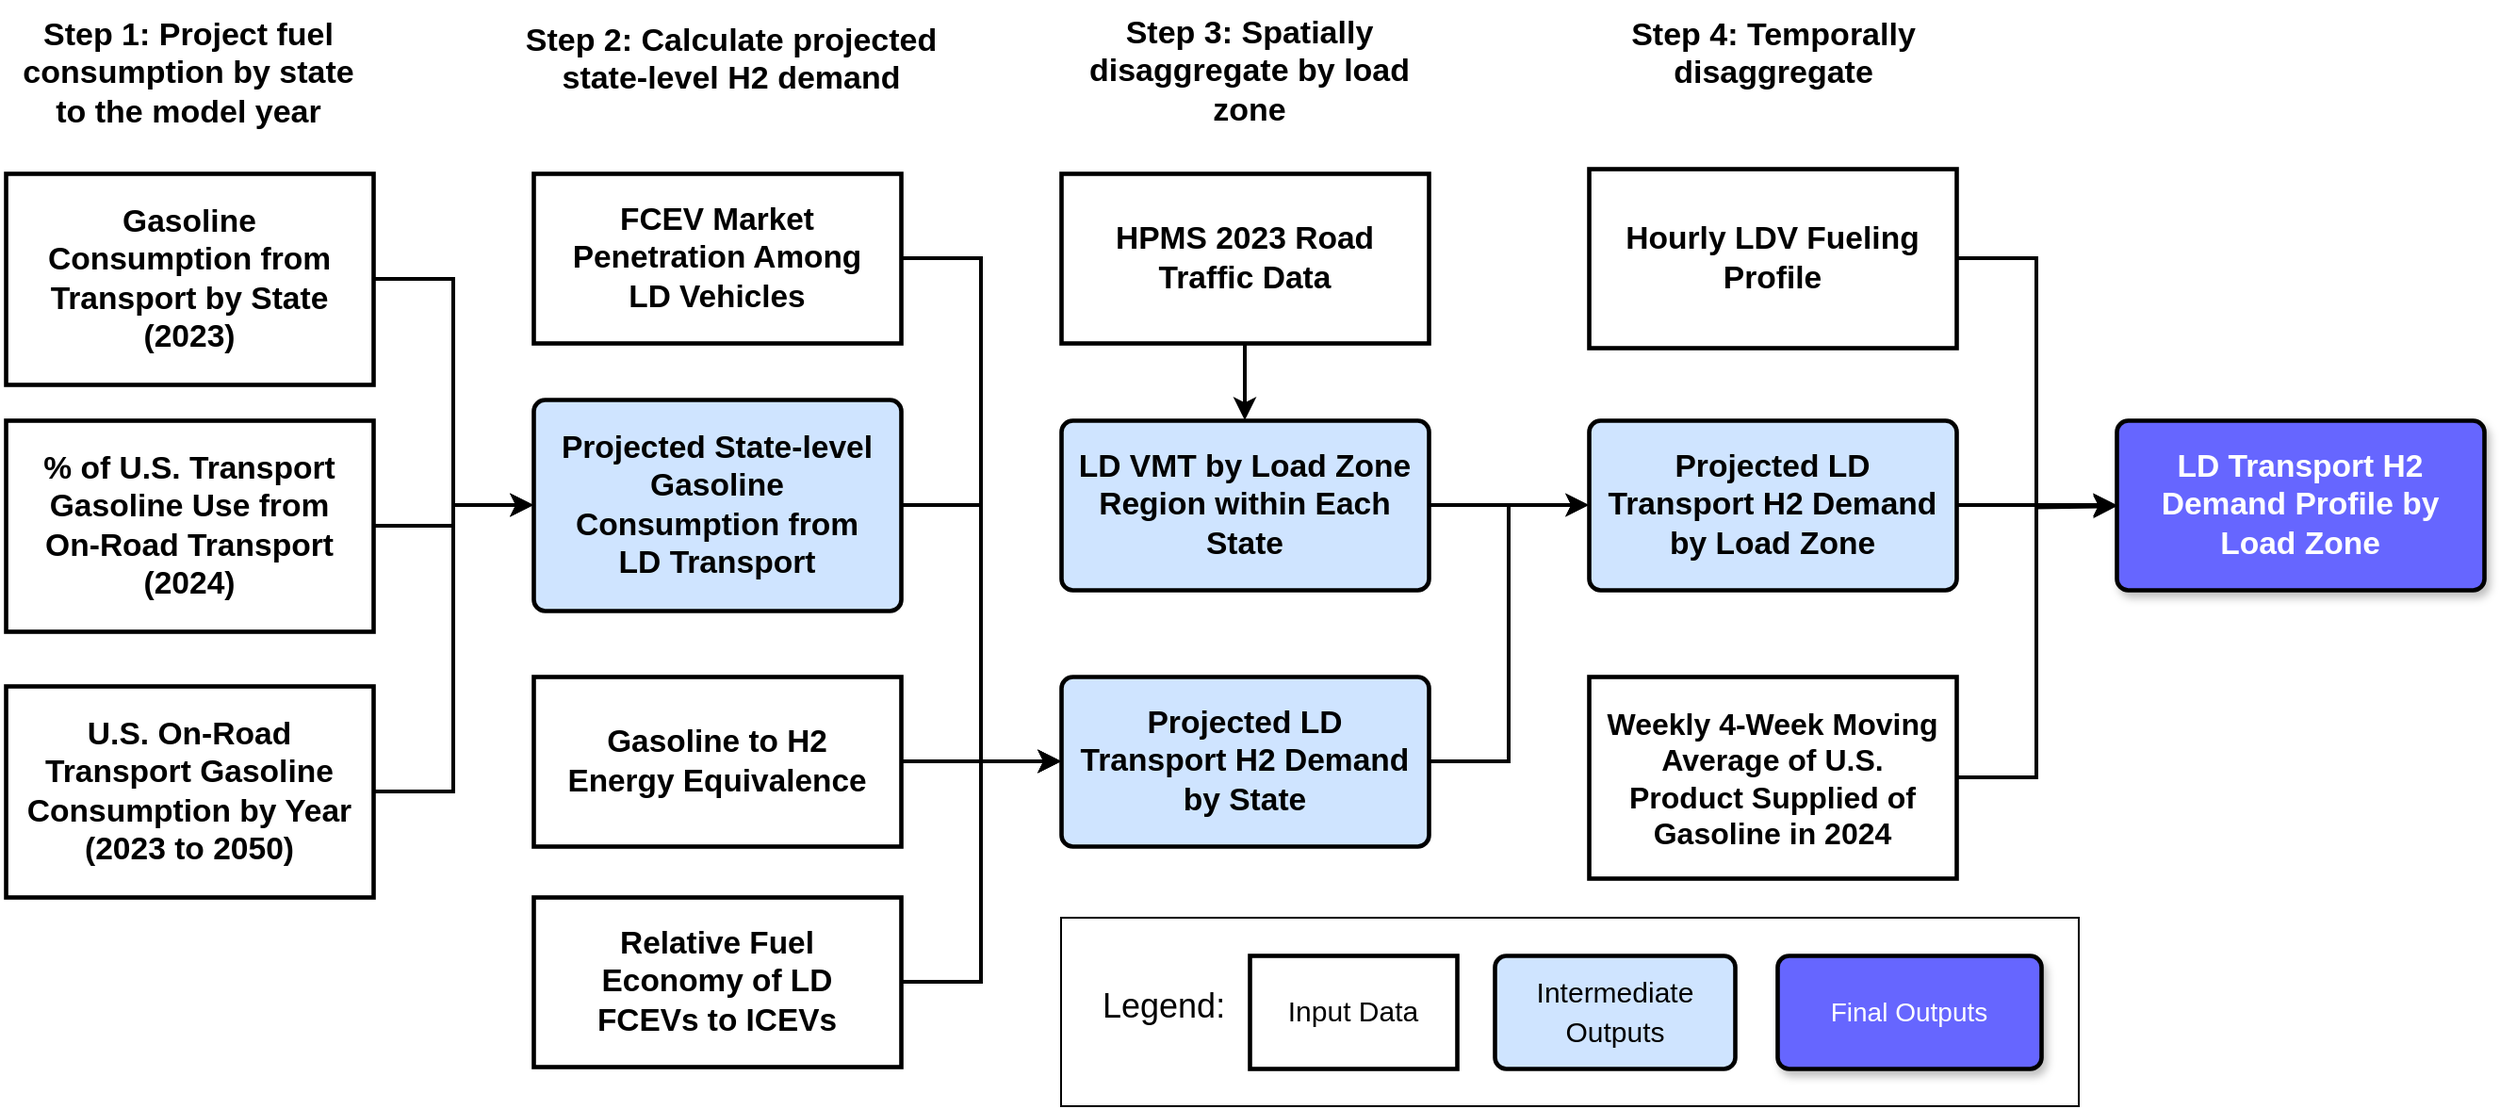 <mxfile version="28.1.2">
  <diagram name="Page-1" id="tvLAB2uGc-5grK_Enac1">
    <mxGraphModel dx="2702" dy="1422" grid="1" gridSize="10" guides="1" tooltips="1" connect="1" arrows="1" fold="1" page="0" pageScale="1" pageWidth="850" pageHeight="1100" math="0" shadow="0">
      <root>
        <mxCell id="0" />
        <mxCell id="1" parent="0" />
        <mxCell id="cWuKMoKahMMsqKZCvLfM-26" style="edgeStyle=orthogonalEdgeStyle;rounded=0;orthogonalLoop=1;jettySize=auto;html=1;exitX=1;exitY=0.5;exitDx=0;exitDy=0;entryX=0;entryY=0.5;entryDx=0;entryDy=0;fontStyle=1;fontSize=16;strokeWidth=2;" parent="1" source="cWuKMoKahMMsqKZCvLfM-1" target="cWuKMoKahMMsqKZCvLfM-13" edge="1">
          <mxGeometry relative="1" as="geometry" />
        </mxCell>
        <mxCell id="cWuKMoKahMMsqKZCvLfM-1" value="Gasoline Consumption from Transport by State (2023)" style="html=1;overflow=block;blockSpacing=1;whiteSpace=wrap;fontSize=16.8;fontStyle=1;align=center;spacing=9;strokeOpacity=100;fillOpacity=0;rounded=0;absoluteArcSize=1;arcSize=12;strokeWidth=2.3;lucidId=Ra_jEc_tzvwS;" parent="1" vertex="1">
          <mxGeometry x="-1000" y="-240" width="195" height="112" as="geometry" />
        </mxCell>
        <mxCell id="cWuKMoKahMMsqKZCvLfM-27" style="edgeStyle=orthogonalEdgeStyle;rounded=0;orthogonalLoop=1;jettySize=auto;html=1;entryX=0;entryY=0.5;entryDx=0;entryDy=0;fontStyle=1;strokeWidth=2;" parent="1" source="cWuKMoKahMMsqKZCvLfM-2" target="cWuKMoKahMMsqKZCvLfM-13" edge="1">
          <mxGeometry relative="1" as="geometry" />
        </mxCell>
        <mxCell id="cWuKMoKahMMsqKZCvLfM-2" value="% of U.S. Transport Gasoline Use from On-Road Transport (2024)" style="html=1;overflow=block;blockSpacing=1;whiteSpace=wrap;fontSize=16.8;fontStyle=1;align=center;spacing=9;strokeOpacity=100;fillOpacity=0;rounded=0;absoluteArcSize=1;arcSize=12;fillColor=#000000;strokeWidth=2.3;lucidId=Bf6ri0L1tkaB;" parent="1" vertex="1">
          <mxGeometry x="-1000" y="-109" width="195" height="112" as="geometry" />
        </mxCell>
        <mxCell id="cWuKMoKahMMsqKZCvLfM-28" style="edgeStyle=orthogonalEdgeStyle;rounded=0;orthogonalLoop=1;jettySize=auto;html=1;exitX=1;exitY=0.5;exitDx=0;exitDy=0;entryX=0;entryY=0.5;entryDx=0;entryDy=0;fontStyle=1;strokeWidth=2;" parent="1" source="cWuKMoKahMMsqKZCvLfM-3" target="cWuKMoKahMMsqKZCvLfM-13" edge="1">
          <mxGeometry relative="1" as="geometry" />
        </mxCell>
        <mxCell id="cWuKMoKahMMsqKZCvLfM-3" value="U.S. On-Road Transport Gasoline Consumption by Year (2023 to 2050)" style="html=1;overflow=block;blockSpacing=1;whiteSpace=wrap;fontSize=16.8;fontStyle=1;align=center;spacing=9;strokeOpacity=100;fillOpacity=0;rounded=0;absoluteArcSize=1;arcSize=12;fillColor=#000000;strokeWidth=2.3;lucidId=fg6rZgMcyNaT;" parent="1" vertex="1">
          <mxGeometry x="-1000" y="32" width="195" height="112" as="geometry" />
        </mxCell>
        <mxCell id="cWuKMoKahMMsqKZCvLfM-34" style="edgeStyle=orthogonalEdgeStyle;rounded=0;orthogonalLoop=1;jettySize=auto;html=1;exitX=1;exitY=0.5;exitDx=0;exitDy=0;entryX=0;entryY=0.5;entryDx=0;entryDy=0;strokeWidth=2;" parent="1" source="cWuKMoKahMMsqKZCvLfM-4" target="cWuKMoKahMMsqKZCvLfM-6" edge="1">
          <mxGeometry relative="1" as="geometry" />
        </mxCell>
        <mxCell id="cWuKMoKahMMsqKZCvLfM-4" value="Relative Fuel Economy of LD FCEVs to ICEVs " style="html=1;overflow=block;blockSpacing=1;whiteSpace=wrap;fontSize=16.7;fontStyle=1;align=center;spacing=9;strokeOpacity=100;fillOpacity=0;rounded=0;absoluteArcSize=1;arcSize=12;fillColor=#000000;strokeWidth=2.3;lucidId=.a_jLDfp3aDH;" parent="1" vertex="1">
          <mxGeometry x="-720" y="144" width="195" height="90" as="geometry" />
        </mxCell>
        <mxCell id="cWuKMoKahMMsqKZCvLfM-38" style="edgeStyle=orthogonalEdgeStyle;rounded=0;orthogonalLoop=1;jettySize=auto;html=1;exitX=1;exitY=0.5;exitDx=0;exitDy=0;entryX=0;entryY=0.5;entryDx=0;entryDy=0;strokeWidth=2;" parent="1" source="cWuKMoKahMMsqKZCvLfM-6" target="cWuKMoKahMMsqKZCvLfM-36" edge="1">
          <mxGeometry relative="1" as="geometry" />
        </mxCell>
        <mxCell id="cWuKMoKahMMsqKZCvLfM-6" value=" Projected LD Transport H2 Demand by State" style="html=1;overflow=block;blockSpacing=1;whiteSpace=wrap;fontSize=16.8;fontStyle=1;align=center;spacing=9;strokeOpacity=100;fillOpacity=100;rounded=1;absoluteArcSize=1;arcSize=12;fillColor=#cfe4ff;strokeWidth=2.3;lucidId=0c_j3FTjjWoH;" parent="1" vertex="1">
          <mxGeometry x="-440" y="27" width="195" height="90" as="geometry" />
        </mxCell>
        <mxCell id="cWuKMoKahMMsqKZCvLfM-37" style="edgeStyle=orthogonalEdgeStyle;rounded=0;orthogonalLoop=1;jettySize=auto;html=1;exitX=1;exitY=0.5;exitDx=0;exitDy=0;entryX=0;entryY=0.5;entryDx=0;entryDy=0;strokeWidth=2;" parent="1" source="cWuKMoKahMMsqKZCvLfM-8" target="cWuKMoKahMMsqKZCvLfM-36" edge="1">
          <mxGeometry relative="1" as="geometry" />
        </mxCell>
        <mxCell id="cWuKMoKahMMsqKZCvLfM-8" value="LD VMT by Load Zone Region within Each State" style="html=1;overflow=block;blockSpacing=1;whiteSpace=wrap;fontSize=16.8;fontStyle=1;align=center;spacing=9;strokeOpacity=100;fillOpacity=100;rounded=1;absoluteArcSize=1;arcSize=12;fillColor=#cfe4ff;strokeWidth=2.3;lucidId=Qf_jCI67Q3wd;" parent="1" vertex="1">
          <mxGeometry x="-440" y="-109" width="195" height="90" as="geometry" />
        </mxCell>
        <mxCell id="cWuKMoKahMMsqKZCvLfM-40" style="edgeStyle=orthogonalEdgeStyle;rounded=0;orthogonalLoop=1;jettySize=auto;html=1;exitX=1;exitY=0.5;exitDx=0;exitDy=0;entryX=0;entryY=0.5;entryDx=0;entryDy=0;strokeWidth=2;" parent="1" source="cWuKMoKahMMsqKZCvLfM-10" target="cWuKMoKahMMsqKZCvLfM-39" edge="1">
          <mxGeometry relative="1" as="geometry" />
        </mxCell>
        <mxCell id="cWuKMoKahMMsqKZCvLfM-10" value="Hourly LDV Fueling Profile" style="html=1;overflow=block;blockSpacing=1;whiteSpace=wrap;fontSize=16.8;fontStyle=1;align=center;spacing=9;strokeOpacity=100;fillOpacity=100;rounded=0;absoluteArcSize=1;arcSize=12;strokeWidth=2.3;lucidId=vB_j5El_Hg4W;" parent="1" vertex="1">
          <mxGeometry x="-160" y="-242.5" width="195" height="95" as="geometry" />
        </mxCell>
        <mxCell id="cWuKMoKahMMsqKZCvLfM-30" style="edgeStyle=orthogonalEdgeStyle;rounded=0;orthogonalLoop=1;jettySize=auto;html=1;exitX=1;exitY=0.5;exitDx=0;exitDy=0;entryX=0;entryY=0.5;entryDx=0;entryDy=0;strokeWidth=2;" parent="1" source="cWuKMoKahMMsqKZCvLfM-11" target="cWuKMoKahMMsqKZCvLfM-6" edge="1">
          <mxGeometry relative="1" as="geometry" />
        </mxCell>
        <mxCell id="cWuKMoKahMMsqKZCvLfM-11" value="FCEV Market Penetration Among  LD Vehicles " style="html=1;overflow=block;blockSpacing=1;whiteSpace=wrap;fontSize=16.7;fontStyle=1;align=center;spacing=9;strokeOpacity=100;fillOpacity=0;rounded=0;absoluteArcSize=1;arcSize=12;fillColor=#000000;strokeWidth=2.3;lucidId=k7AmEFViBjR.;" parent="1" vertex="1">
          <mxGeometry x="-720" y="-240" width="195" height="90" as="geometry" />
        </mxCell>
        <mxCell id="cWuKMoKahMMsqKZCvLfM-33" style="edgeStyle=orthogonalEdgeStyle;rounded=0;orthogonalLoop=1;jettySize=auto;html=1;exitX=1;exitY=0.5;exitDx=0;exitDy=0;entryX=0;entryY=0.5;entryDx=0;entryDy=0;strokeWidth=2;" parent="1" source="cWuKMoKahMMsqKZCvLfM-12" target="cWuKMoKahMMsqKZCvLfM-6" edge="1">
          <mxGeometry relative="1" as="geometry" />
        </mxCell>
        <mxCell id="cWuKMoKahMMsqKZCvLfM-12" value="Gasoline to H2 Energy Equivalence" style="html=1;overflow=block;blockSpacing=1;whiteSpace=wrap;fontSize=16.7;fontStyle=1;align=center;spacing=9;strokeOpacity=100;fillOpacity=0;rounded=0;absoluteArcSize=1;arcSize=12;fillColor=#000000;strokeWidth=2.3;lucidId=4p.pPyBsTCvJ;" parent="1" vertex="1">
          <mxGeometry x="-720" y="27" width="195" height="90" as="geometry" />
        </mxCell>
        <mxCell id="cWuKMoKahMMsqKZCvLfM-32" style="edgeStyle=orthogonalEdgeStyle;rounded=0;orthogonalLoop=1;jettySize=auto;html=1;exitX=1;exitY=0.5;exitDx=0;exitDy=0;entryX=0;entryY=0.5;entryDx=0;entryDy=0;strokeWidth=2;" parent="1" source="cWuKMoKahMMsqKZCvLfM-13" target="cWuKMoKahMMsqKZCvLfM-6" edge="1">
          <mxGeometry relative="1" as="geometry" />
        </mxCell>
        <mxCell id="cWuKMoKahMMsqKZCvLfM-13" value="Projected State-level Gasoline Consumption from LD Transport" style="html=1;overflow=block;blockSpacing=1;whiteSpace=wrap;fontSize=16.8;fontStyle=1;align=center;spacing=9;strokeOpacity=100;fillOpacity=100;rounded=1;absoluteArcSize=1;arcSize=12;fillColor=#cfe4ff;strokeWidth=2.3;lucidId=~h6rGYWSRmal;" parent="1" vertex="1">
          <mxGeometry x="-720" y="-120" width="195" height="112" as="geometry" />
        </mxCell>
        <mxCell id="cWuKMoKahMMsqKZCvLfM-42" style="edgeStyle=orthogonalEdgeStyle;rounded=0;orthogonalLoop=1;jettySize=auto;html=1;exitX=1;exitY=0.5;exitDx=0;exitDy=0;entryX=0;entryY=0.5;entryDx=0;entryDy=0;strokeWidth=2;" parent="1" source="cWuKMoKahMMsqKZCvLfM-18" target="cWuKMoKahMMsqKZCvLfM-39" edge="1">
          <mxGeometry relative="1" as="geometry" />
        </mxCell>
        <mxCell id="cWuKMoKahMMsqKZCvLfM-18" value="Weekly 4-Week Moving Average of U.S. Product Supplied of Gasoline in 2024" style="html=1;overflow=block;blockSpacing=1;whiteSpace=wrap;fontSize=16;fontStyle=1;align=center;spacing=9;strokeOpacity=100;fillOpacity=100;rounded=0;absoluteArcSize=1;arcSize=12;fillColor=none;strokeWidth=2.3;lucidId=L5OtnDn3VvMG;" parent="1" vertex="1">
          <mxGeometry x="-160" y="27" width="195" height="107" as="geometry" />
        </mxCell>
        <mxCell id="cWuKMoKahMMsqKZCvLfM-25" style="edgeStyle=orthogonalEdgeStyle;rounded=0;orthogonalLoop=1;jettySize=auto;html=1;exitX=0.5;exitY=1;exitDx=0;exitDy=0;entryX=0.5;entryY=0;entryDx=0;entryDy=0;strokeWidth=2;" parent="1" source="cWuKMoKahMMsqKZCvLfM-19" target="cWuKMoKahMMsqKZCvLfM-8" edge="1">
          <mxGeometry relative="1" as="geometry" />
        </mxCell>
        <mxCell id="cWuKMoKahMMsqKZCvLfM-19" value="HPMS 2023 Road Traffic Data" style="html=1;overflow=block;blockSpacing=1;whiteSpace=wrap;fontSize=16.8;fontStyle=1;align=center;spacing=9;strokeOpacity=100;fillOpacity=0;rounded=0;absoluteArcSize=1;arcSize=12;fillColor=#000000;strokeWidth=2.3;lucidId=MCaMwGwd_Zn1;" parent="1" vertex="1">
          <mxGeometry x="-440" y="-240" width="195" height="90" as="geometry" />
        </mxCell>
        <mxCell id="cWuKMoKahMMsqKZCvLfM-22" value="&lt;span style=&quot;color: rgb(0, 0, 0); font-family: Helvetica; font-size: 17px; font-style: normal; font-variant-ligatures: normal; font-variant-caps: normal; font-weight: 700; letter-spacing: normal; orphans: 2; text-indent: 0px; text-transform: none; widows: 2; word-spacing: 0px; -webkit-text-stroke-width: 0px; white-space: normal; text-decoration-thickness: initial; text-decoration-style: initial; text-decoration-color: initial; float: none; display: inline !important;&quot;&gt;Step 1: Project fuel consumption by state to the model year&lt;/span&gt;" style="text;whiteSpace=wrap;html=1;align=center;" parent="1" vertex="1">
          <mxGeometry x="-1002.5" y="-330" width="197.5" height="70" as="geometry" />
        </mxCell>
        <mxCell id="cWuKMoKahMMsqKZCvLfM-23" value="&lt;span style=&quot;color: rgb(0, 0, 0); font-family: Helvetica; font-size: 17px; font-style: normal; font-variant-ligatures: normal; font-variant-caps: normal; font-weight: 700; letter-spacing: normal; orphans: 2; text-indent: 0px; text-transform: none; widows: 2; word-spacing: 0px; -webkit-text-stroke-width: 0px; white-space: normal; text-decoration-thickness: initial; text-decoration-style: initial; text-decoration-color: initial; float: none; display: inline !important;&quot;&gt;Step 2: Calculate projected state-level H2 demand&lt;/span&gt;" style="text;whiteSpace=wrap;html=1;align=center;labelBackgroundColor=none;" parent="1" vertex="1">
          <mxGeometry x="-730" y="-327.5" width="230" height="51" as="geometry" />
        </mxCell>
        <mxCell id="cWuKMoKahMMsqKZCvLfM-24" value="&lt;span style=&quot;font-family: Helvetica; font-size: 17px; font-style: normal; font-variant-ligatures: normal; font-variant-caps: normal; font-weight: 700; letter-spacing: normal; orphans: 2; text-indent: 0px; text-transform: none; widows: 2; word-spacing: 0px; -webkit-text-stroke-width: 0px; white-space: normal; text-decoration-thickness: initial; text-decoration-style: initial; text-decoration-color: initial; float: none; display: inline !important;&quot;&gt;Step 3: Spatially disaggregate by load zone&lt;/span&gt;" style="text;whiteSpace=wrap;html=1;fontColor=default;labelBackgroundColor=none;align=center;" parent="1" vertex="1">
          <mxGeometry x="-440" y="-331.5" width="200" height="52.5" as="geometry" />
        </mxCell>
        <mxCell id="cWuKMoKahMMsqKZCvLfM-35" value="&lt;span style=&quot;font-family: Helvetica; font-size: 17px; font-style: normal; font-variant-ligatures: normal; font-variant-caps: normal; font-weight: 700; letter-spacing: normal; orphans: 2; text-indent: 0px; text-transform: none; widows: 2; word-spacing: 0px; -webkit-text-stroke-width: 0px; white-space: normal; text-decoration-thickness: initial; text-decoration-style: initial; text-decoration-color: initial; float: none; display: inline !important;&quot;&gt;Step 4: Temporally disaggregate&lt;/span&gt;" style="text;whiteSpace=wrap;html=1;fontColor=default;labelBackgroundColor=none;align=center;" parent="1" vertex="1">
          <mxGeometry x="-157.5" y="-330" width="190" height="50" as="geometry" />
        </mxCell>
        <mxCell id="cWuKMoKahMMsqKZCvLfM-41" style="edgeStyle=orthogonalEdgeStyle;rounded=0;orthogonalLoop=1;jettySize=auto;html=1;exitX=1;exitY=0.5;exitDx=0;exitDy=0;strokeWidth=2;" parent="1" source="cWuKMoKahMMsqKZCvLfM-36" edge="1">
          <mxGeometry relative="1" as="geometry">
            <mxPoint x="120" y="-63.286" as="targetPoint" />
          </mxGeometry>
        </mxCell>
        <mxCell id="cWuKMoKahMMsqKZCvLfM-36" value="Projected LD Transport H2 Demand by Load Zone" style="html=1;overflow=block;blockSpacing=1;whiteSpace=wrap;fontSize=16.8;fontStyle=1;align=center;spacing=9;strokeOpacity=100;fillOpacity=100;rounded=1;absoluteArcSize=1;arcSize=12;fillColor=#cfe4ff;strokeWidth=2.3;lucidId=Qf_jCI67Q3wd;" parent="1" vertex="1">
          <mxGeometry x="-160" y="-109" width="195" height="90" as="geometry" />
        </mxCell>
        <mxCell id="cWuKMoKahMMsqKZCvLfM-39" value="&lt;font&gt;LD Transport&amp;nbsp;H2 Demand Profile by Load Zone&lt;/font&gt;" style="html=1;overflow=block;blockSpacing=1;whiteSpace=wrap;fontSize=16.8;fontStyle=1;align=center;spacing=9;strokeOpacity=100;fillOpacity=100;rounded=1;absoluteArcSize=1;arcSize=12;strokeWidth=2.3;lucidId=Qf_jCI67Q3wd;shadow=1;fillColor=#6666FF;fontColor=#ffffff;strokeColor=#000000;" parent="1" vertex="1">
          <mxGeometry x="120" y="-109" width="195" height="90" as="geometry" />
        </mxCell>
        <mxCell id="cWuKMoKahMMsqKZCvLfM-43" value="" style="html=1;overflow=block;blockSpacing=1;whiteSpace=wrap;fontSize=16.8;fontStyle=1;align=center;spacing=9;strokeOpacity=100;fillOpacity=0;rounded=0;absoluteArcSize=1;arcSize=12;fillColor=default;strokeWidth=1;lucidId=MCaMwGwd_Zn1;gradientColor=none;" parent="1" vertex="1">
          <mxGeometry x="-440" y="155" width="540" height="100" as="geometry" />
        </mxCell>
        <mxCell id="cWuKMoKahMMsqKZCvLfM-44" value="&lt;font style=&quot;font-size: 18px;&quot;&gt;Legend:&lt;/font&gt;" style="text;whiteSpace=wrap;html=1;" parent="1" vertex="1">
          <mxGeometry x="-420" y="185" width="250" height="40" as="geometry" />
        </mxCell>
        <mxCell id="cWuKMoKahMMsqKZCvLfM-45" value="&lt;font style=&quot;font-size: 15px; font-weight: normal;&quot;&gt;Input Data&lt;/font&gt;" style="html=1;overflow=block;blockSpacing=1;whiteSpace=wrap;fontSize=16.7;fontStyle=1;align=center;spacing=9;strokeOpacity=100;fillOpacity=0;rounded=0;absoluteArcSize=1;arcSize=12;fillColor=#000000;strokeWidth=2.3;lucidId=k7AmEFViBjR.;" parent="1" vertex="1">
          <mxGeometry x="-340" y="175" width="110" height="60" as="geometry" />
        </mxCell>
        <mxCell id="cWuKMoKahMMsqKZCvLfM-46" value="&lt;font style=&quot;font-size: 15px; font-weight: normal;&quot;&gt;Intermediate Outputs&lt;/font&gt;" style="html=1;overflow=block;blockSpacing=1;whiteSpace=wrap;fontSize=16.8;fontStyle=1;align=center;spacing=9;strokeOpacity=100;fillOpacity=100;rounded=1;absoluteArcSize=1;arcSize=12;fillColor=#cfe4ff;strokeWidth=2.3;lucidId=Qf_jCI67Q3wd;" parent="1" vertex="1">
          <mxGeometry x="-210" y="175" width="127.5" height="60" as="geometry" />
        </mxCell>
        <mxCell id="cWuKMoKahMMsqKZCvLfM-48" value="&lt;font style=&quot;font-size: 14px; font-weight: normal;&quot;&gt;Final Outputs&lt;/font&gt;" style="html=1;overflow=block;blockSpacing=1;whiteSpace=wrap;fontSize=16.8;fontStyle=1;align=center;spacing=9;strokeOpacity=100;fillOpacity=100;rounded=1;absoluteArcSize=1;arcSize=12;strokeWidth=2.3;lucidId=Qf_jCI67Q3wd;shadow=1;fillColor=#6666FF;fontColor=#ffffff;strokeColor=#000000;" parent="1" vertex="1">
          <mxGeometry x="-60" y="175" width="140" height="60" as="geometry" />
        </mxCell>
      </root>
    </mxGraphModel>
  </diagram>
</mxfile>
